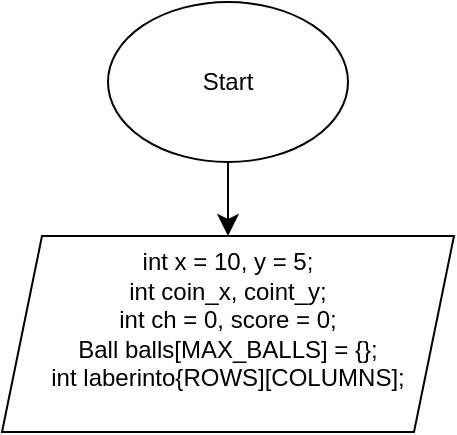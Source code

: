 <mxfile version="27.2.0">
  <diagram name="Page-1" id="NwjcdBcee4jd1x8ViTBn">
    <mxGraphModel dx="539" dy="646" grid="0" gridSize="10" guides="1" tooltips="1" connect="1" arrows="1" fold="1" page="0" pageScale="1" pageWidth="850" pageHeight="1100" math="0" shadow="0">
      <root>
        <mxCell id="0" />
        <mxCell id="1" parent="0" />
        <mxCell id="XsR6DF6_gXbCxYSDF0XC-3" value="" style="edgeStyle=none;curved=1;rounded=0;orthogonalLoop=1;jettySize=auto;html=1;fontSize=12;startSize=8;endSize=8;" edge="1" parent="1" source="XsR6DF6_gXbCxYSDF0XC-1" target="XsR6DF6_gXbCxYSDF0XC-2">
          <mxGeometry relative="1" as="geometry" />
        </mxCell>
        <mxCell id="XsR6DF6_gXbCxYSDF0XC-1" value="Start" style="ellipse;whiteSpace=wrap;html=1;" vertex="1" parent="1">
          <mxGeometry x="183" y="85" width="120" height="80" as="geometry" />
        </mxCell>
        <mxCell id="XsR6DF6_gXbCxYSDF0XC-2" value="int x = 10, y = 5;&lt;div&gt;int coin_x, coint_y;&lt;/div&gt;&lt;div&gt;int ch = 0, score = 0;&lt;/div&gt;&lt;div&gt;Ball balls[MAX_BALLS] = {};&lt;div&gt;int laberinto{ROWS][COLUMNS];&lt;/div&gt;&lt;/div&gt;&lt;div&gt;&lt;br&gt;&lt;/div&gt;" style="shape=parallelogram;perimeter=parallelogramPerimeter;whiteSpace=wrap;html=1;fixedSize=1;" vertex="1" parent="1">
          <mxGeometry x="130" y="202" width="226" height="98" as="geometry" />
        </mxCell>
      </root>
    </mxGraphModel>
  </diagram>
</mxfile>
